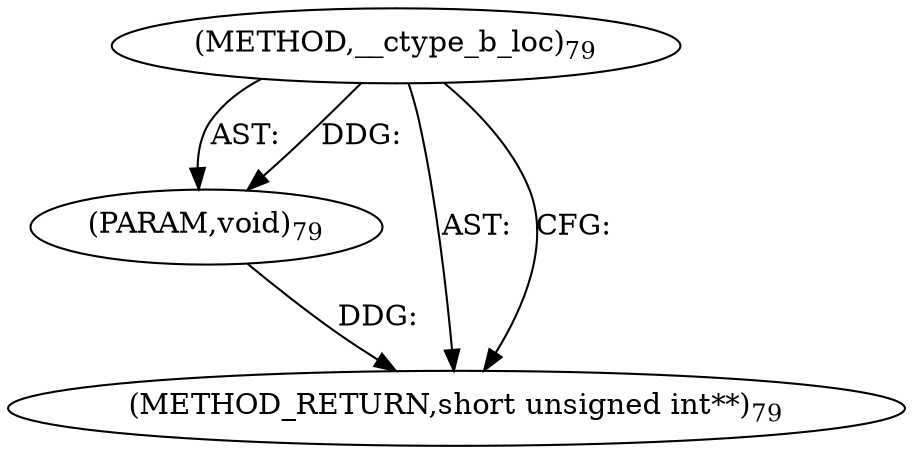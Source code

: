 digraph "__ctype_b_loc" {  
"2919" [label = <(METHOD,__ctype_b_loc)<SUB>79</SUB>> ]
"2920" [label = <(PARAM,void)<SUB>79</SUB>> ]
"2921" [label = <(METHOD_RETURN,short unsigned int**)<SUB>79</SUB>> ]
  "2919" -> "2920"  [ label = "AST: "] 
  "2919" -> "2921"  [ label = "AST: "] 
  "2919" -> "2921"  [ label = "CFG: "] 
  "2920" -> "2921"  [ label = "DDG: "] 
  "2919" -> "2920"  [ label = "DDG: "] 
}
